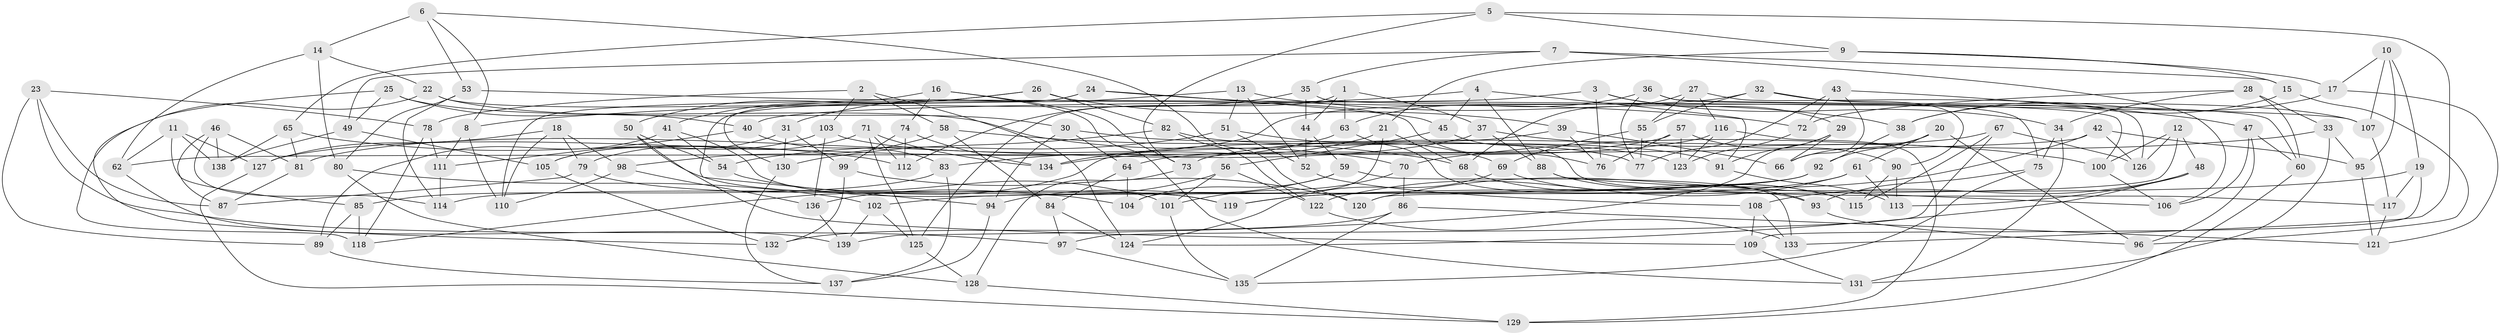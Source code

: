 // Generated by graph-tools (version 1.1) at 2025/16/03/09/25 04:16:21]
// undirected, 139 vertices, 278 edges
graph export_dot {
graph [start="1"]
  node [color=gray90,style=filled];
  1;
  2;
  3;
  4;
  5;
  6;
  7;
  8;
  9;
  10;
  11;
  12;
  13;
  14;
  15;
  16;
  17;
  18;
  19;
  20;
  21;
  22;
  23;
  24;
  25;
  26;
  27;
  28;
  29;
  30;
  31;
  32;
  33;
  34;
  35;
  36;
  37;
  38;
  39;
  40;
  41;
  42;
  43;
  44;
  45;
  46;
  47;
  48;
  49;
  50;
  51;
  52;
  53;
  54;
  55;
  56;
  57;
  58;
  59;
  60;
  61;
  62;
  63;
  64;
  65;
  66;
  67;
  68;
  69;
  70;
  71;
  72;
  73;
  74;
  75;
  76;
  77;
  78;
  79;
  80;
  81;
  82;
  83;
  84;
  85;
  86;
  87;
  88;
  89;
  90;
  91;
  92;
  93;
  94;
  95;
  96;
  97;
  98;
  99;
  100;
  101;
  102;
  103;
  104;
  105;
  106;
  107;
  108;
  109;
  110;
  111;
  112;
  113;
  114;
  115;
  116;
  117;
  118;
  119;
  120;
  121;
  122;
  123;
  124;
  125;
  126;
  127;
  128;
  129;
  130;
  131;
  132;
  133;
  134;
  135;
  136;
  137;
  138;
  139;
  1 -- 44;
  1 -- 37;
  1 -- 63;
  1 -- 125;
  2 -- 58;
  2 -- 78;
  2 -- 124;
  2 -- 103;
  3 -- 34;
  3 -- 40;
  3 -- 29;
  3 -- 76;
  4 -- 45;
  4 -- 91;
  4 -- 88;
  4 -- 8;
  5 -- 9;
  5 -- 65;
  5 -- 73;
  5 -- 133;
  6 -- 8;
  6 -- 53;
  6 -- 120;
  6 -- 14;
  7 -- 106;
  7 -- 49;
  7 -- 15;
  7 -- 35;
  8 -- 111;
  8 -- 110;
  9 -- 21;
  9 -- 17;
  9 -- 15;
  10 -- 17;
  10 -- 19;
  10 -- 107;
  10 -- 95;
  11 -- 127;
  11 -- 62;
  11 -- 85;
  11 -- 138;
  12 -- 100;
  12 -- 126;
  12 -- 48;
  12 -- 120;
  13 -- 31;
  13 -- 38;
  13 -- 51;
  13 -- 52;
  14 -- 22;
  14 -- 62;
  14 -- 80;
  15 -- 96;
  15 -- 38;
  16 -- 131;
  16 -- 110;
  16 -- 74;
  16 -- 73;
  17 -- 121;
  17 -- 38;
  18 -- 127;
  18 -- 79;
  18 -- 98;
  18 -- 110;
  19 -- 119;
  19 -- 117;
  19 -- 109;
  20 -- 96;
  20 -- 92;
  20 -- 61;
  20 -- 66;
  21 -- 134;
  21 -- 68;
  21 -- 104;
  22 -- 76;
  22 -- 30;
  22 -- 118;
  23 -- 87;
  23 -- 97;
  23 -- 89;
  23 -- 78;
  24 -- 94;
  24 -- 72;
  24 -- 130;
  24 -- 45;
  25 -- 49;
  25 -- 132;
  25 -- 70;
  25 -- 40;
  26 -- 82;
  26 -- 50;
  26 -- 41;
  26 -- 39;
  27 -- 116;
  27 -- 55;
  27 -- 68;
  27 -- 126;
  28 -- 72;
  28 -- 33;
  28 -- 60;
  28 -- 34;
  29 -- 139;
  29 -- 91;
  29 -- 66;
  30 -- 94;
  30 -- 77;
  30 -- 64;
  31 -- 105;
  31 -- 99;
  31 -- 130;
  32 -- 107;
  32 -- 90;
  32 -- 55;
  32 -- 127;
  33 -- 95;
  33 -- 70;
  33 -- 131;
  34 -- 75;
  34 -- 131;
  35 -- 44;
  35 -- 112;
  35 -- 60;
  36 -- 63;
  36 -- 100;
  36 -- 75;
  36 -- 77;
  37 -- 100;
  37 -- 88;
  37 -- 81;
  38 -- 92;
  39 -- 76;
  39 -- 118;
  39 -- 66;
  40 -- 111;
  40 -- 83;
  41 -- 89;
  41 -- 54;
  41 -- 119;
  42 -- 95;
  42 -- 62;
  42 -- 126;
  42 -- 120;
  43 -- 72;
  43 -- 77;
  43 -- 47;
  43 -- 66;
  44 -- 52;
  44 -- 59;
  45 -- 56;
  45 -- 117;
  46 -- 138;
  46 -- 81;
  46 -- 114;
  46 -- 87;
  47 -- 106;
  47 -- 96;
  47 -- 60;
  48 -- 108;
  48 -- 113;
  48 -- 124;
  49 -- 105;
  49 -- 138;
  50 -- 54;
  50 -- 104;
  50 -- 109;
  51 -- 52;
  51 -- 54;
  51 -- 69;
  52 -- 108;
  53 -- 107;
  53 -- 80;
  53 -- 114;
  54 -- 101;
  55 -- 77;
  55 -- 69;
  56 -- 122;
  56 -- 101;
  56 -- 136;
  57 -- 76;
  57 -- 90;
  57 -- 64;
  57 -- 123;
  58 -- 84;
  58 -- 98;
  58 -- 68;
  59 -- 133;
  59 -- 94;
  59 -- 104;
  60 -- 129;
  61 -- 122;
  61 -- 113;
  61 -- 119;
  62 -- 139;
  63 -- 83;
  63 -- 93;
  64 -- 104;
  64 -- 84;
  65 -- 112;
  65 -- 81;
  65 -- 138;
  67 -- 73;
  67 -- 97;
  67 -- 126;
  67 -- 115;
  68 -- 93;
  69 -- 124;
  69 -- 115;
  70 -- 101;
  70 -- 86;
  71 -- 125;
  71 -- 134;
  71 -- 79;
  71 -- 112;
  72 -- 123;
  73 -- 128;
  74 -- 99;
  74 -- 134;
  74 -- 112;
  75 -- 93;
  75 -- 135;
  78 -- 111;
  78 -- 118;
  79 -- 87;
  79 -- 119;
  80 -- 128;
  80 -- 102;
  81 -- 87;
  82 -- 91;
  82 -- 130;
  82 -- 122;
  83 -- 137;
  83 -- 85;
  84 -- 124;
  84 -- 97;
  85 -- 118;
  85 -- 89;
  86 -- 135;
  86 -- 132;
  86 -- 121;
  88 -- 115;
  88 -- 106;
  89 -- 137;
  90 -- 113;
  90 -- 115;
  91 -- 113;
  92 -- 114;
  92 -- 102;
  93 -- 96;
  94 -- 137;
  95 -- 121;
  97 -- 135;
  98 -- 110;
  98 -- 136;
  99 -- 120;
  99 -- 132;
  100 -- 106;
  101 -- 135;
  102 -- 139;
  102 -- 125;
  103 -- 105;
  103 -- 136;
  103 -- 123;
  105 -- 132;
  107 -- 117;
  108 -- 109;
  108 -- 133;
  109 -- 131;
  111 -- 114;
  116 -- 129;
  116 -- 123;
  116 -- 134;
  117 -- 121;
  122 -- 133;
  125 -- 128;
  127 -- 129;
  128 -- 129;
  130 -- 137;
  136 -- 139;
}
